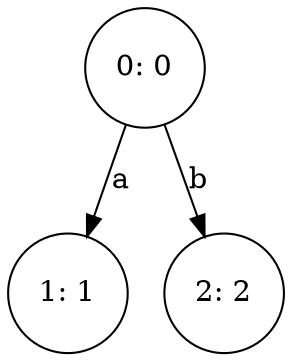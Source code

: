digraph G {
node_0 [shape=circle,label="0: 0"];
	node_0 -> node_1 [label="a"];
	node_0 -> node_2 [label="b"];
node_1 [shape=circle,label="1: 1"];
node_2 [shape=circle,label="2: 2"];
}
